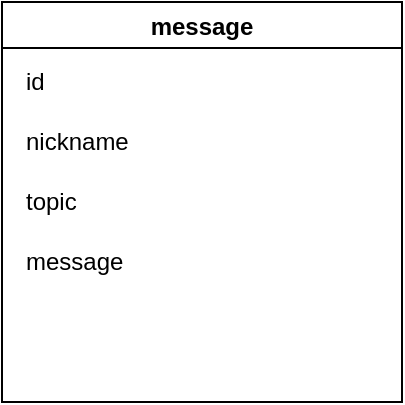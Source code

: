 <mxfile>
    <diagram id="5H6gtVwa0_naOKd7tJOi" name="Page-1">
        <mxGraphModel dx="1132" dy="452" grid="1" gridSize="10" guides="1" tooltips="1" connect="1" arrows="1" fold="1" page="1" pageScale="1" pageWidth="827" pageHeight="1169" math="0" shadow="0">
            <root>
                <mxCell id="0"/>
                <mxCell id="1" parent="0"/>
                <mxCell id="2" value="message" style="swimlane;" vertex="1" parent="1">
                    <mxGeometry x="310" y="140" width="200" height="200" as="geometry"/>
                </mxCell>
                <mxCell id="3" value="id" style="text;html=1;align=left;verticalAlign=middle;resizable=0;points=[];autosize=1;strokeColor=none;fillColor=none;" vertex="1" parent="2">
                    <mxGeometry x="10" y="30" width="20" height="20" as="geometry"/>
                </mxCell>
                <mxCell id="4" value="nickname" style="text;html=1;align=left;verticalAlign=middle;resizable=0;points=[];autosize=1;strokeColor=none;fillColor=none;" vertex="1" parent="2">
                    <mxGeometry x="10" y="60" width="70" height="20" as="geometry"/>
                </mxCell>
                <mxCell id="5" value="topic" style="text;html=1;align=left;verticalAlign=middle;resizable=0;points=[];autosize=1;strokeColor=none;fillColor=none;" vertex="1" parent="2">
                    <mxGeometry x="10" y="90" width="40" height="20" as="geometry"/>
                </mxCell>
                <mxCell id="6" value="&lt;div style=&quot;&quot;&gt;&lt;span&gt;message&lt;/span&gt;&lt;/div&gt;" style="text;html=1;align=left;verticalAlign=middle;resizable=0;points=[];autosize=1;strokeColor=none;fillColor=none;" vertex="1" parent="2">
                    <mxGeometry x="10" y="120" width="60" height="20" as="geometry"/>
                </mxCell>
            </root>
        </mxGraphModel>
    </diagram>
</mxfile>